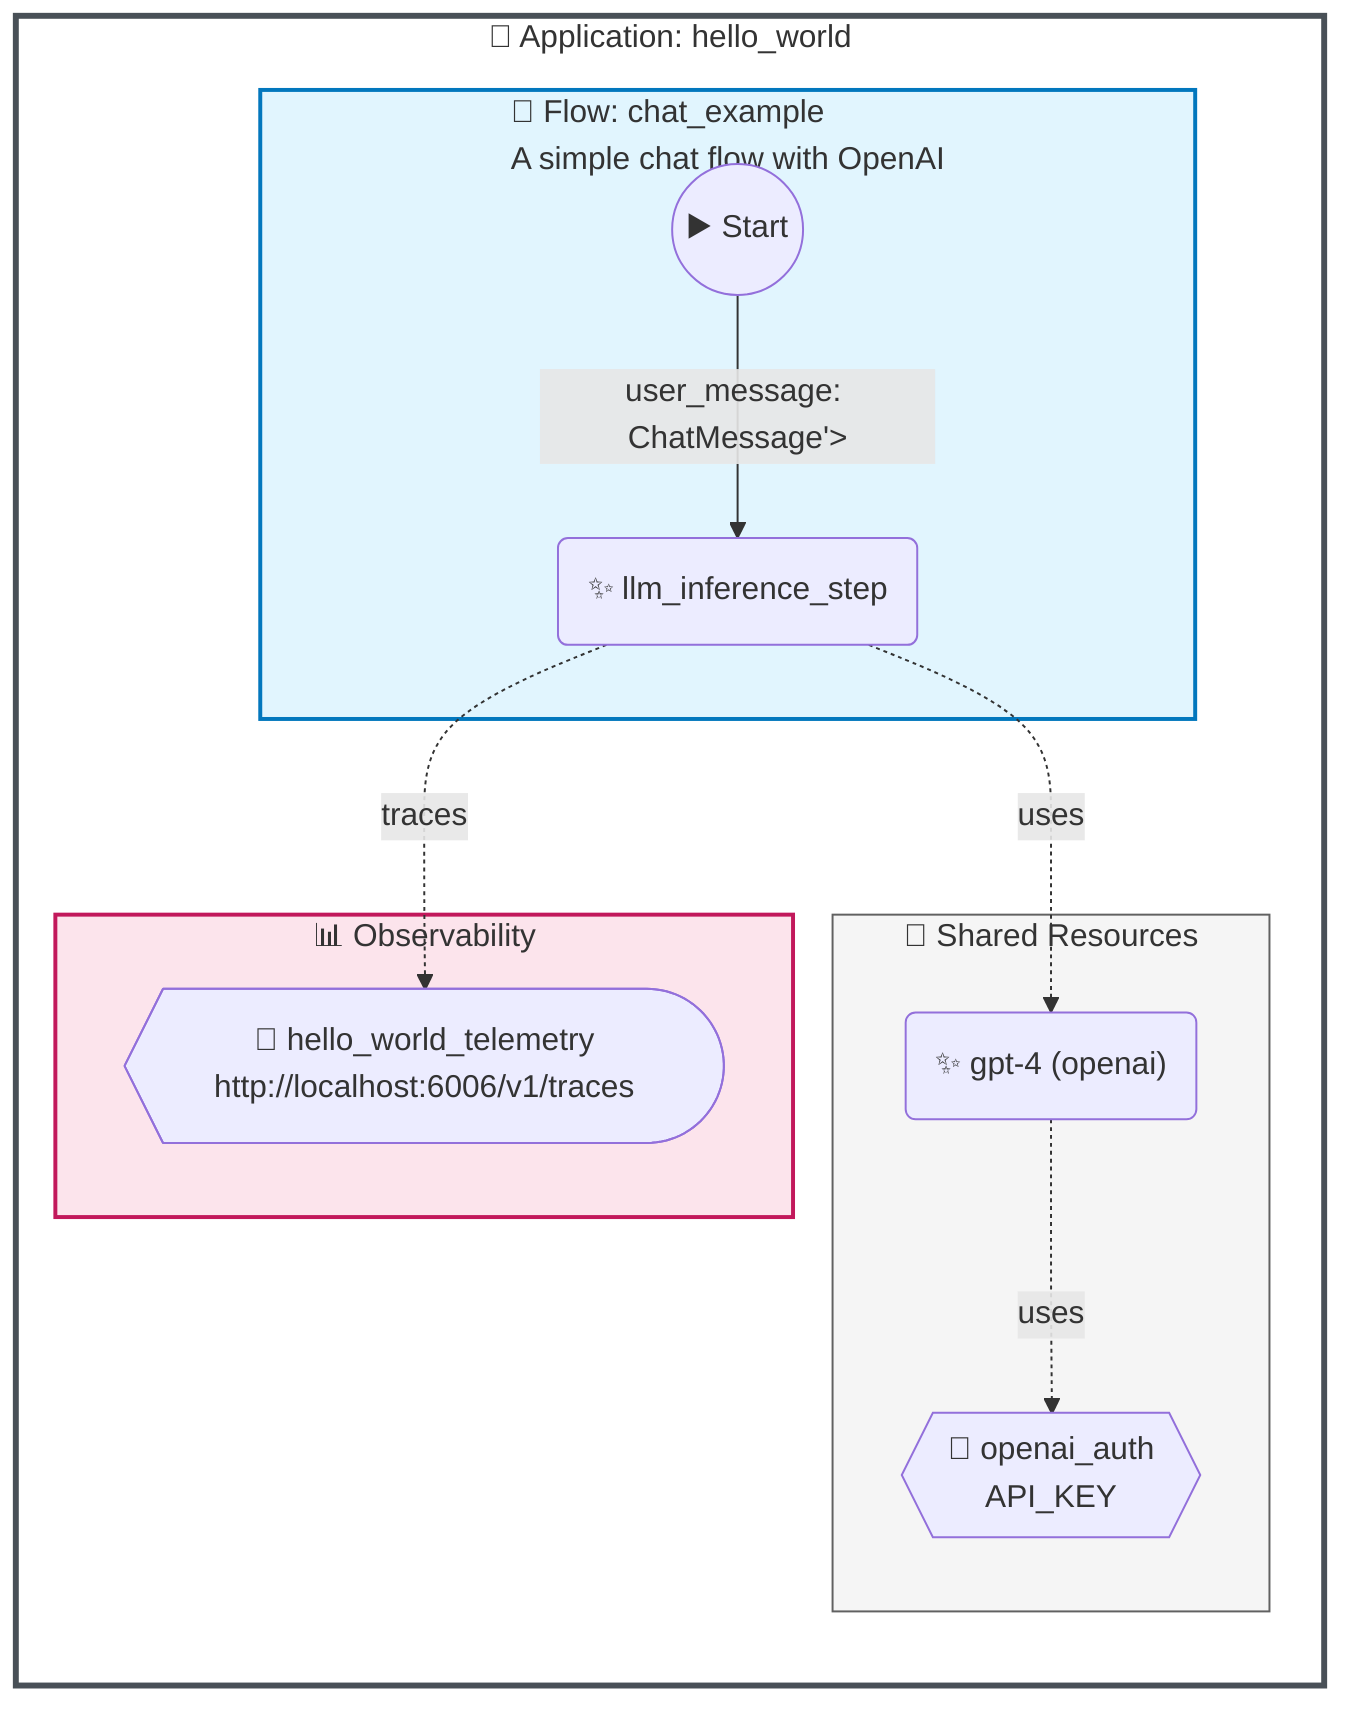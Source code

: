 flowchart TD
    subgraph APP ["📱 Application: hello_world"]
        direction TB

    subgraph FLOW_0 ["💬 Flow: chat_example
A simple chat flow with OpenAI"]
        direction LR
        FLOW_0_START@{shape: circle, label: "▶️ Start"}
        FLOW_0_S0@{shape: rounded, label: "✨ llm_inference_step"}
        FLOW_0_START -->|user_message: ChatMessage'>| FLOW_0_S0
    end

    subgraph RESOURCES ["🔧 Shared Resources"]
        direction LR
        AUTH_OPENAI_AUTH@{shape: hex, label: "🔐 openai_auth\nAPI_KEY"}
        MODEL_GPT_4@{shape: rounded, label: "✨ gpt-4 (openai)" }
        MODEL_GPT_4 -.->|uses| AUTH_OPENAI_AUTH
    end

    subgraph TELEMETRY ["📊 Observability"]
        direction TB
        TEL_SINK@{shape: curv-trap, label: "📡 hello_world_telemetry\nhttp&colon;//localhost:6006/v1/traces"}
    end

    end

    FLOW_0_S0 -.->|uses| MODEL_GPT_4
    FLOW_0_S0 -.->|traces| TEL_SINK

    %% Styling
    classDef appBox fill:none,stroke:#495057,stroke-width:3px
    classDef flowBox fill:#e1f5fe,stroke:#0277bd,stroke-width:2px
    classDef llmNode fill:#f3e5f5,stroke:#7b1fa2,stroke-width:2px
    classDef modelNode fill:#e8f5e8,stroke:#2e7d32,stroke-width:2px
    classDef authNode fill:#fff3e0,stroke:#ef6c00,stroke-width:2px
    classDef telemetryNode fill:#fce4ec,stroke:#c2185b,stroke-width:2px
    classDef resourceBox fill:#f5f5f5,stroke:#616161,stroke-width:1px

    class APP appBox
    class FLOW_0 flowBox
    class RESOURCES resourceBox
    class TELEMETRY telemetryNode